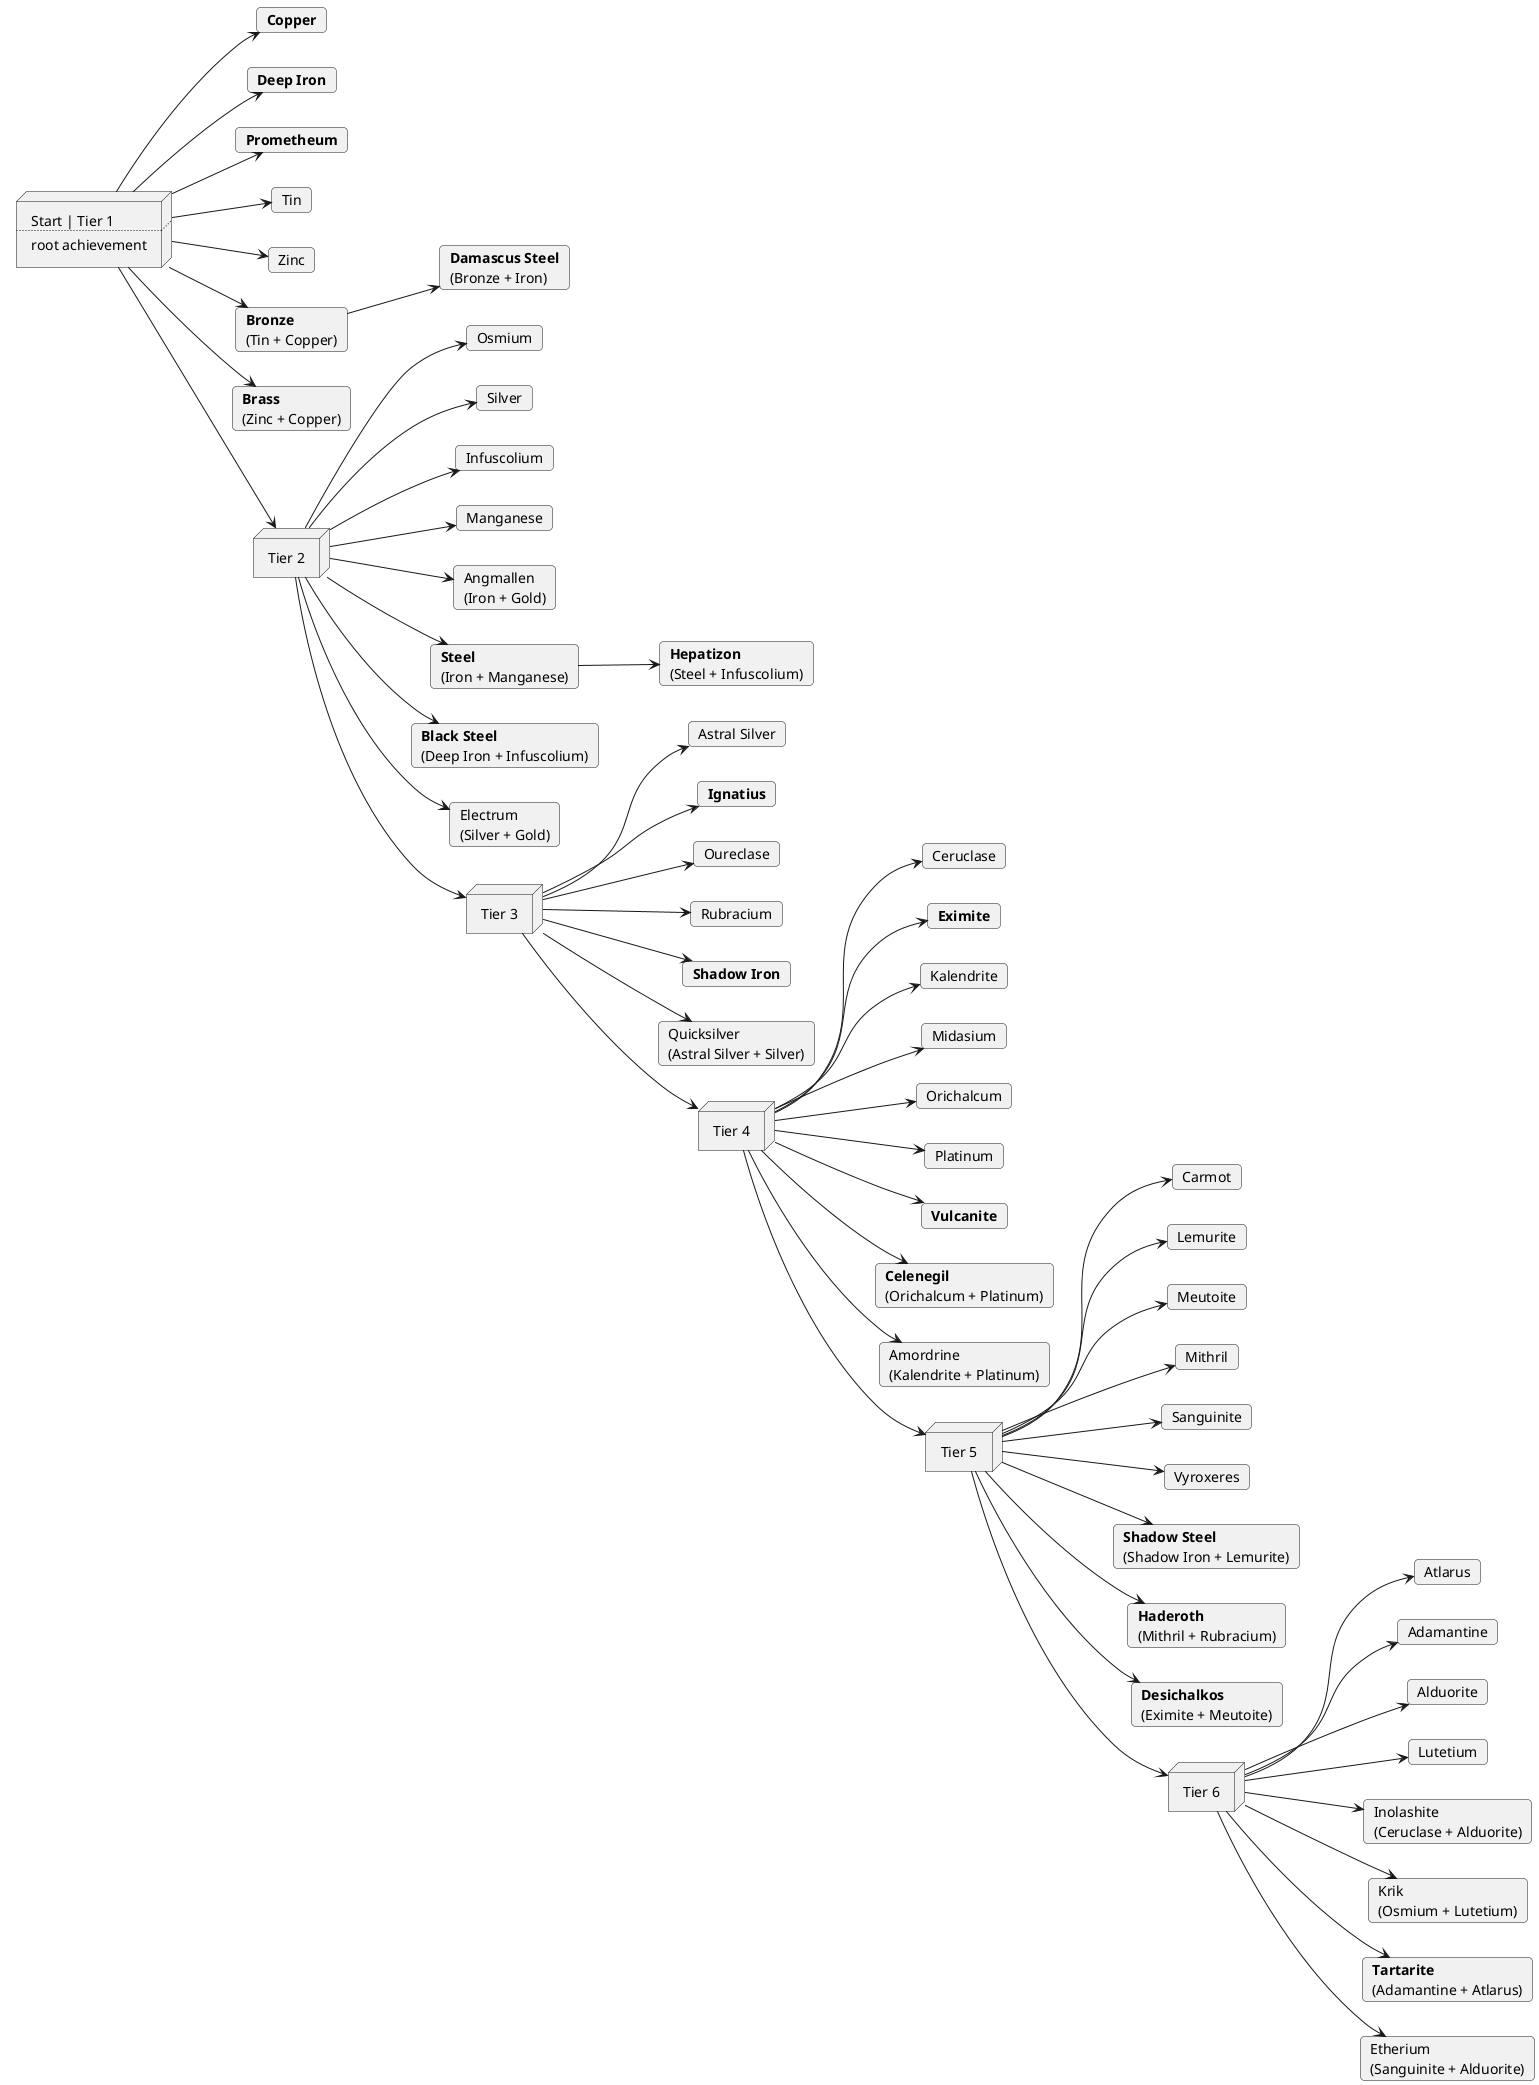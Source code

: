 @startuml
left to right direction
skinparam card {
    roundCorner 8
}

'Cards ---
'Primitive MEtals
card Atlarus
card Adamantine
card "**Copper**" as Copper
card "**Deep Iron**" as DeepIron
card "**Prometheum**" as Prometheum
card Osmium
card Silver
card Infuscolium
card Manganese
card "Astral Silver" as AstralSilver
card "**Ignatius**" as Ignatius
card Oureclase
card Rubracium
card "**Shadow Iron**" as ShadowIron
card Ceruclase
card "**Eximite**" as Eximite
card Kalendrite
card Midasium
card Orichalcum
card Platinum
card "**Vulcanite**" as Vulcanite
card Alduorite
card Carmot
card Lemurite
card Lutetium
card Meutoite
card Mithril
card Sanguinite
card Vyroxeres
card Tin
card Zinc


'Alloys
card "Angmallen\n(Iron + Gold)" as Angmallen
card "**Steel**\n(Iron + Manganese)" as Steel
card "**Black Steel**\n(Deep Iron + Infuscolium)" as BlackSteel
card "Electrum\n(Silver + Gold)" as Electrum
card "**Hepatizon**\n(Steel + Infuscolium)" as Hepatizon
card "**Bronze**\n(Tin + Copper)" as Bronze
card "**Brass**\n(Zinc + Copper)" as Brass
card "**Damascus Steel**\n(Bronze + Iron)" as DamascusSteel
card "Quicksilver\n(Astral Silver + Silver)" as Quicksilver
card "**Celenegil**\n(Orichalcum + Platinum)" as Celenegil
card "Amordrine\n(Kalendrite + Platinum)" as Amordrine
card "**Shadow Steel**\n(Shadow Iron + Lemurite)" as ShadowSteel
card "Inolashite\n(Ceruclase + Alduorite)" as Inolashite
card "**Haderoth**\n(Mithril + Rubracium)" as Haderoth
card "**Desichalkos**\n(Eximite + Meutoite)" as Desichalkos
card "Krik\n(Osmium + Lutetium)" as Krik
card "**Tartarite**\n(Adamantine + Atlarus)" as Tartarite
card "Etherium\n(Sanguinite + Alduorite)" as Etherium


'Tiers
node root [
    Start | Tier 1
    ....
    root achievement
]
node tier2 [
    Tier 2
]
node tier3 [
    Tier 3
]
node tier4 [
    Tier 4
]
node tier5 [
    Tier 5
]
node tier6 [
    Tier 6
]


'Tier 1 achievements [Parent is root]
root-->Copper
root-->DeepIron
root-->Prometheum
root-->Tin
root-->Zinc
root-->Bronze
root-->Brass
Bronze-->DamascusSteel
root-->tier2

'Tier 2 achievements
tier2-->Angmallen
tier2-->Osmium
tier2-->Silver
tier2-->Infuscolium
tier2-->Manganese
tier2-->Steel
tier2-->BlackSteel
tier2-->Electrum
Steel-->Hepatizon
tier2-->tier3

'Tier 3 Achievements
tier3-->AstralSilver
tier3-->Ignatius
tier3-->Oureclase
tier3-->Rubracium
tier3-->ShadowIron
tier3-->Quicksilver
tier3-->tier4

'Tier 4 Achievements
tier4-->Ceruclase
tier4-->Eximite
tier4-->Kalendrite
tier4-->Midasium
tier4-->Orichalcum
tier4-->Platinum
tier4-->Vulcanite
tier4-->Celenegil
tier4-->Amordrine
tier4-->tier5

'Tier 5 Achievemets
tier5-->Carmot
tier5-->Lemurite
tier5-->Meutoite
tier5-->Mithril
tier5-->Sanguinite
tier5-->Vyroxeres
tier5-->ShadowSteel
tier5-->Haderoth
tier5-->Desichalkos
tier5-->tier6

'Tier 6 Achievements
tier6-->Alduorite
tier6-->Atlarus
tier6-->Adamantine
tier6-->Lutetium
tier6-->Tartarite
tier6-->Etherium
tier6-->Inolashite
tier6-->Krik

@enduml



